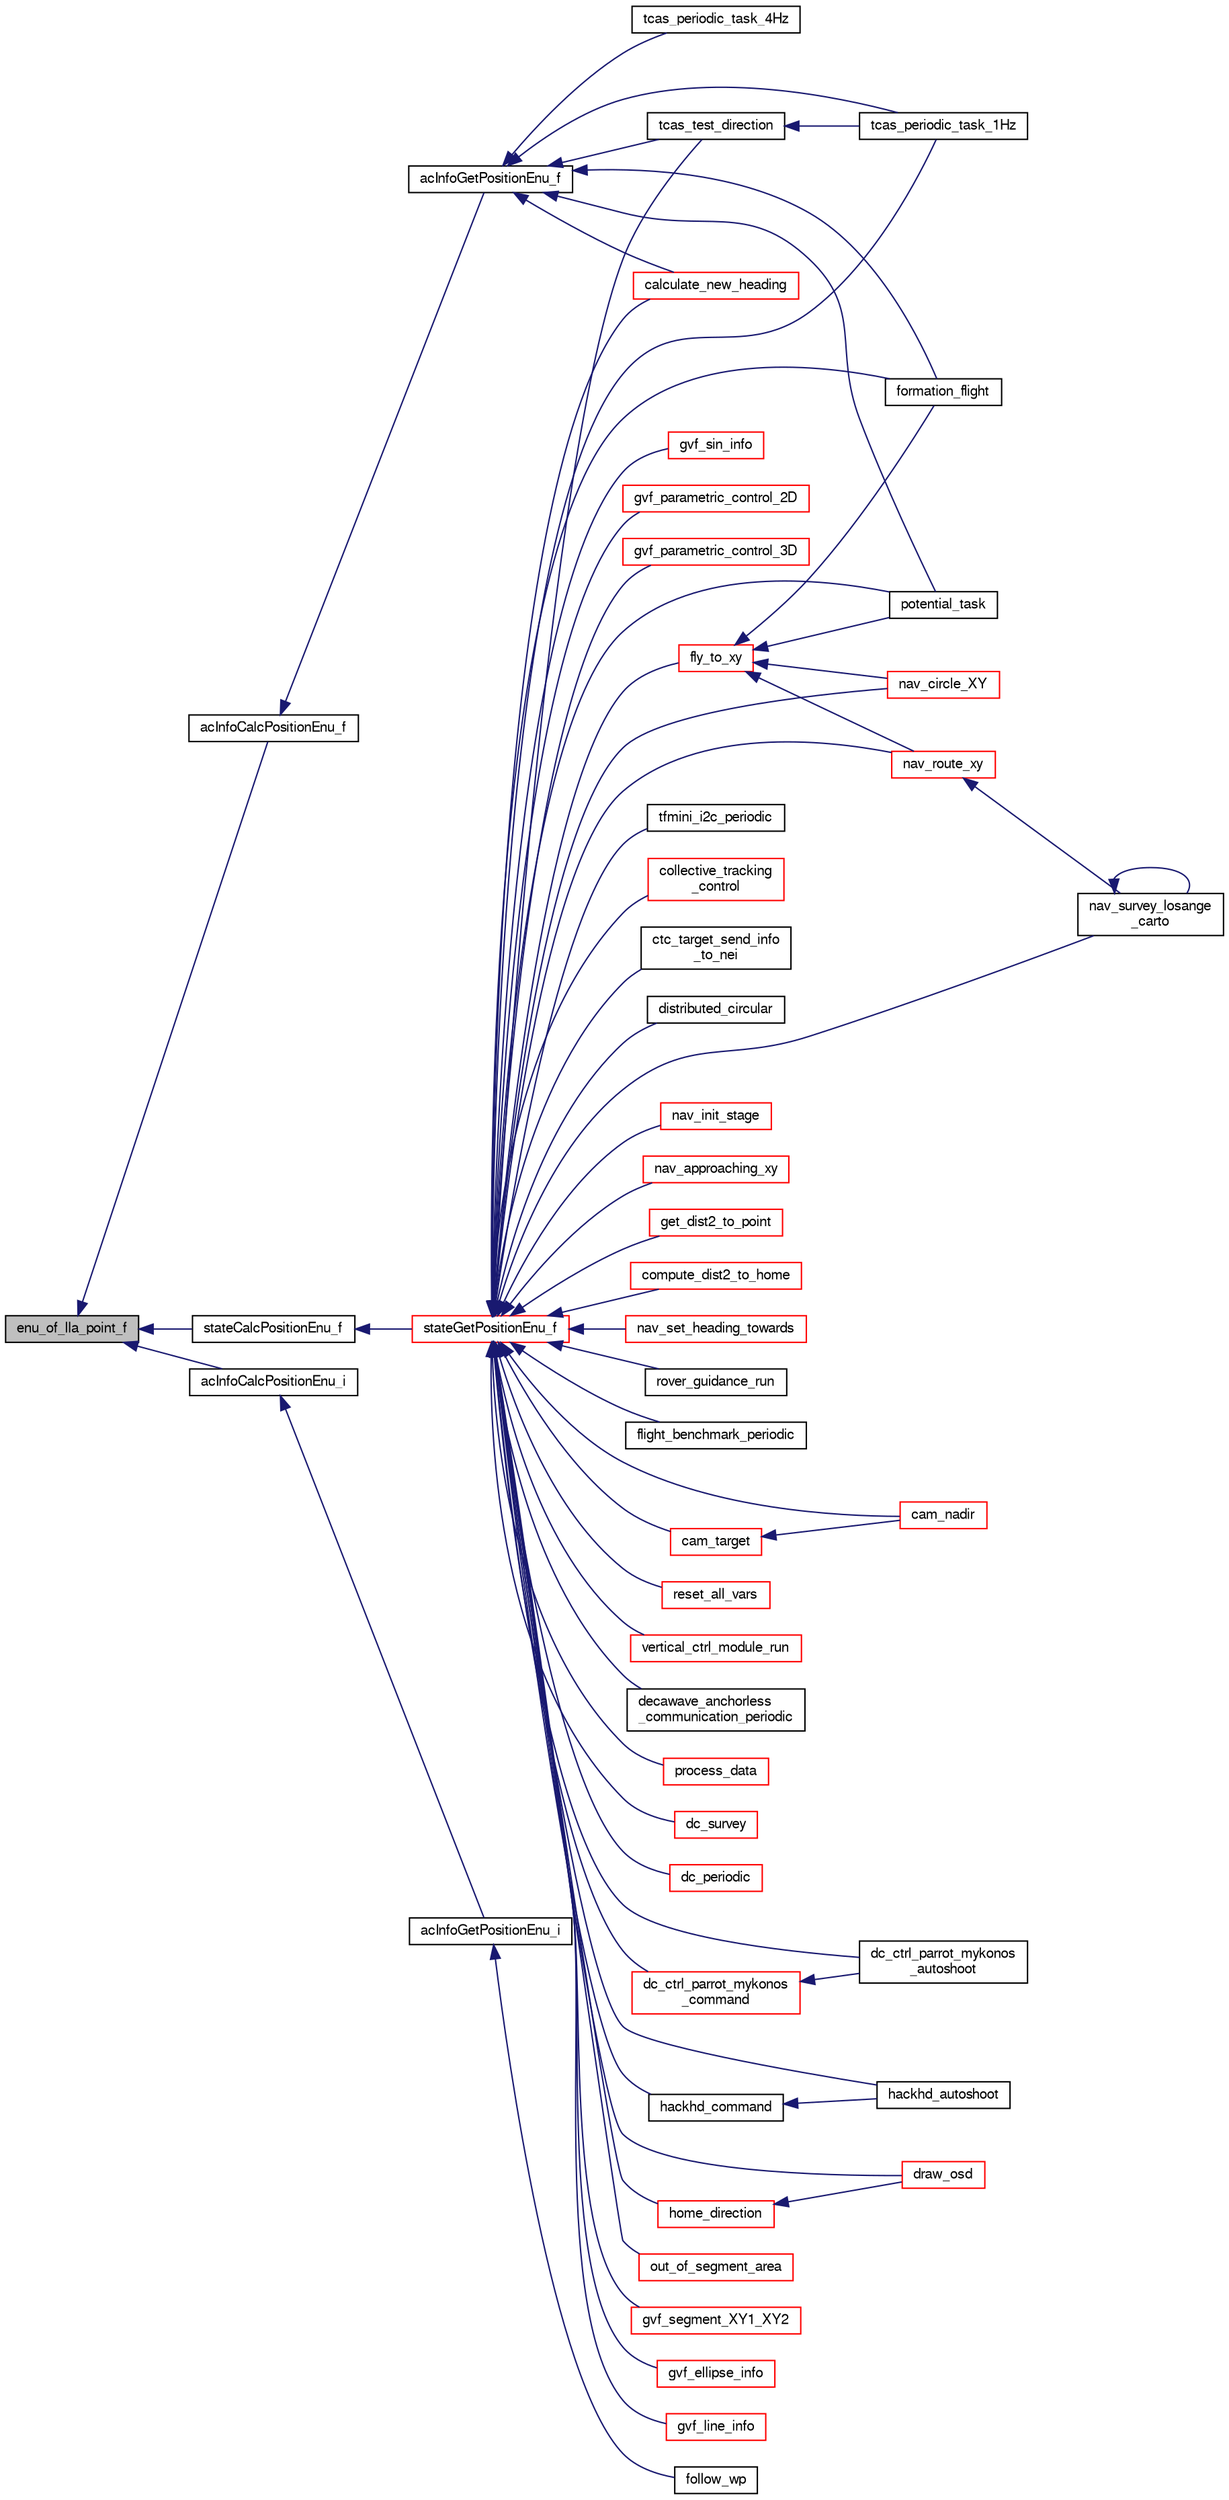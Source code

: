 digraph "enu_of_lla_point_f"
{
  edge [fontname="FreeSans",fontsize="10",labelfontname="FreeSans",labelfontsize="10"];
  node [fontname="FreeSans",fontsize="10",shape=record];
  rankdir="LR";
  Node1 [label="enu_of_lla_point_f",height=0.2,width=0.4,color="black", fillcolor="grey75", style="filled", fontcolor="black"];
  Node1 -> Node2 [dir="back",color="midnightblue",fontsize="10",style="solid",fontname="FreeSans"];
  Node2 [label="acInfoCalcPositionEnu_f",height=0.2,width=0.4,color="black", fillcolor="white", style="filled",URL="$group__ac__info.html#ga5f26bc7946ecd4d712ed0baa6cbe8dd1"];
  Node2 -> Node3 [dir="back",color="midnightblue",fontsize="10",style="solid",fontname="FreeSans"];
  Node3 [label="acInfoGetPositionEnu_f",height=0.2,width=0.4,color="black", fillcolor="white", style="filled",URL="$group__ac__info.html#ga525710b691b4f60d3e55c3c4b2cb092c",tooltip="Get position in local ENU coordinates (float). "];
  Node3 -> Node4 [dir="back",color="midnightblue",fontsize="10",style="solid",fontname="FreeSans"];
  Node4 [label="formation_flight",height=0.2,width=0.4,color="black", fillcolor="white", style="filled",URL="$formation_8h.html#a18de0c4f9e864cb4db84458b33b463dd"];
  Node3 -> Node5 [dir="back",color="midnightblue",fontsize="10",style="solid",fontname="FreeSans"];
  Node5 [label="potential_task",height=0.2,width=0.4,color="black", fillcolor="white", style="filled",URL="$potential_8h.html#a2ecae8ed4b80ccfece655453a56db7cd"];
  Node3 -> Node6 [dir="back",color="midnightblue",fontsize="10",style="solid",fontname="FreeSans"];
  Node6 [label="tcas_test_direction",height=0.2,width=0.4,color="black", fillcolor="white", style="filled",URL="$tcas_8c.html#a5baa7069079b8f1211e22af90cf7593b"];
  Node6 -> Node7 [dir="back",color="midnightblue",fontsize="10",style="solid",fontname="FreeSans"];
  Node7 [label="tcas_periodic_task_1Hz",height=0.2,width=0.4,color="black", fillcolor="white", style="filled",URL="$tcas_8h.html#adb2f00821358ed6ad0f366e6a2422558"];
  Node3 -> Node7 [dir="back",color="midnightblue",fontsize="10",style="solid",fontname="FreeSans"];
  Node3 -> Node8 [dir="back",color="midnightblue",fontsize="10",style="solid",fontname="FreeSans"];
  Node8 [label="tcas_periodic_task_4Hz",height=0.2,width=0.4,color="black", fillcolor="white", style="filled",URL="$tcas_8h.html#aa520d855e76e58f77855603fde040497"];
  Node3 -> Node9 [dir="back",color="midnightblue",fontsize="10",style="solid",fontname="FreeSans"];
  Node9 [label="calculate_new_heading",height=0.2,width=0.4,color="red", fillcolor="white", style="filled",URL="$nav__fish_8c.html#aabac53beb17b84ea4474a72fb85e2abb",tooltip="calculates new variation of the heading for the uav based on current state "];
  Node1 -> Node10 [dir="back",color="midnightblue",fontsize="10",style="solid",fontname="FreeSans"];
  Node10 [label="acInfoCalcPositionEnu_i",height=0.2,width=0.4,color="black", fillcolor="white", style="filled",URL="$group__ac__info.html#gad27d2e9d1854b608ee9d187eb51a368e"];
  Node10 -> Node11 [dir="back",color="midnightblue",fontsize="10",style="solid",fontname="FreeSans"];
  Node11 [label="acInfoGetPositionEnu_i",height=0.2,width=0.4,color="black", fillcolor="white", style="filled",URL="$group__ac__info.html#ga375088f288d8540b8f3404c6a58f4646",tooltip="Get position in local ENU coordinates (int). "];
  Node11 -> Node12 [dir="back",color="midnightblue",fontsize="10",style="solid",fontname="FreeSans"];
  Node12 [label="follow_wp",height=0.2,width=0.4,color="black", fillcolor="white", style="filled",URL="$follow_8h.html#a193d671739e35bbb235456cb3b65e9ff"];
  Node1 -> Node13 [dir="back",color="midnightblue",fontsize="10",style="solid",fontname="FreeSans"];
  Node13 [label="stateCalcPositionEnu_f",height=0.2,width=0.4,color="black", fillcolor="white", style="filled",URL="$group__state__position.html#ga718066acd9581365ca5c2aacb29130fd"];
  Node13 -> Node14 [dir="back",color="midnightblue",fontsize="10",style="solid",fontname="FreeSans"];
  Node14 [label="stateGetPositionEnu_f",height=0.2,width=0.4,color="red", fillcolor="white", style="filled",URL="$group__state__position.html#ga545d479db45e1a9711e59736b6d1309b",tooltip="Get position in local ENU coordinates (float). "];
  Node14 -> Node15 [dir="back",color="midnightblue",fontsize="10",style="solid",fontname="FreeSans"];
  Node15 [label="nav_init_stage",height=0.2,width=0.4,color="red", fillcolor="white", style="filled",URL="$common__flight__plan_8h.html#a2580ee456d7dd3d157fd7c43ad2eac2d",tooltip="needs to be implemented by fixedwing and rotorcraft seperately "];
  Node14 -> Node16 [dir="back",color="midnightblue",fontsize="10",style="solid",fontname="FreeSans"];
  Node16 [label="nav_circle_XY",height=0.2,width=0.4,color="red", fillcolor="white", style="filled",URL="$nav_8h.html#ad1b9d2e8da4a32477ca8bedc0bca86fe",tooltip="Angle from center to mobile. "];
  Node14 -> Node17 [dir="back",color="midnightblue",fontsize="10",style="solid",fontname="FreeSans"];
  Node17 [label="nav_approaching_xy",height=0.2,width=0.4,color="red", fillcolor="white", style="filled",URL="$nav_8h.html#a249451b8d1fe0b19866ea68e0d8b86df",tooltip="Decide if the UAV is approaching the current waypoint. "];
  Node14 -> Node18 [dir="back",color="midnightblue",fontsize="10",style="solid",fontname="FreeSans"];
  Node18 [label="fly_to_xy",height=0.2,width=0.4,color="red", fillcolor="white", style="filled",URL="$nav_8h.html#ae9d11d2e378b23ecbee86419cbf341f0",tooltip="Computes desired_x, desired_y and desired_course. "];
  Node18 -> Node4 [dir="back",color="midnightblue",fontsize="10",style="solid",fontname="FreeSans"];
  Node18 -> Node16 [dir="back",color="midnightblue",fontsize="10",style="solid",fontname="FreeSans"];
  Node18 -> Node19 [dir="back",color="midnightblue",fontsize="10",style="solid",fontname="FreeSans"];
  Node19 [label="nav_route_xy",height=0.2,width=0.4,color="red", fillcolor="white", style="filled",URL="$nav_8h.html#ab4247c9f3dc0417690e1404add032cbe",tooltip="Computes the carrot position along the desired segment. "];
  Node19 -> Node20 [dir="back",color="midnightblue",fontsize="10",style="solid",fontname="FreeSans"];
  Node20 [label="nav_survey_losange\l_carto",height=0.2,width=0.4,color="black", fillcolor="white", style="filled",URL="$cartography_8h.html#a3f8bdbaa19cc5d01bc33022d2c609441"];
  Node20 -> Node20 [dir="back",color="midnightblue",fontsize="10",style="solid",fontname="FreeSans"];
  Node18 -> Node5 [dir="back",color="midnightblue",fontsize="10",style="solid",fontname="FreeSans"];
  Node14 -> Node19 [dir="back",color="midnightblue",fontsize="10",style="solid",fontname="FreeSans"];
  Node14 -> Node21 [dir="back",color="midnightblue",fontsize="10",style="solid",fontname="FreeSans"];
  Node21 [label="get_dist2_to_point",height=0.2,width=0.4,color="red", fillcolor="white", style="filled",URL="$rotorcraft_2navigation_8h.html#a8d1993c8a477f958aca66e59ff82974e",tooltip="Returns squared horizontal distance to given point. "];
  Node14 -> Node22 [dir="back",color="midnightblue",fontsize="10",style="solid",fontname="FreeSans"];
  Node22 [label="compute_dist2_to_home",height=0.2,width=0.4,color="red", fillcolor="white", style="filled",URL="$common__nav_8h.html#a4603515f41786b54ea9383a65a9f249e",tooltip="Computes squared distance to the HOME waypoint potentially sets too_far_from_home. "];
  Node14 -> Node23 [dir="back",color="midnightblue",fontsize="10",style="solid",fontname="FreeSans"];
  Node23 [label="nav_set_heading_towards",height=0.2,width=0.4,color="red", fillcolor="white", style="filled",URL="$rover_2navigation_8h.html#a497df0753fcbcd7b681341695228527c",tooltip="Set heading to point towards x,y position in local coordinates. "];
  Node14 -> Node24 [dir="back",color="midnightblue",fontsize="10",style="solid",fontname="FreeSans"];
  Node24 [label="rover_guidance_run",height=0.2,width=0.4,color="black", fillcolor="white", style="filled",URL="$rover__guidance_8h.html#a1c5d14152545935d78448eae5d0a6b6d"];
  Node14 -> Node25 [dir="back",color="midnightblue",fontsize="10",style="solid",fontname="FreeSans"];
  Node25 [label="flight_benchmark_periodic",height=0.2,width=0.4,color="black", fillcolor="white", style="filled",URL="$flight__benchmark_8h.html#a42ae975c1caf0cfcf6d713897773a16a"];
  Node14 -> Node26 [dir="back",color="midnightblue",fontsize="10",style="solid",fontname="FreeSans"];
  Node26 [label="cam_target",height=0.2,width=0.4,color="red", fillcolor="white", style="filled",URL="$cam_8c.html#aab3da8ed719ee01699f50450b3df3b13",tooltip="Computes the right angles from target_x, target_y, target_alt. "];
  Node26 -> Node27 [dir="back",color="midnightblue",fontsize="10",style="solid",fontname="FreeSans"];
  Node27 [label="cam_nadir",height=0.2,width=0.4,color="red", fillcolor="white", style="filled",URL="$cam_8c.html#aa5c7c762b35b57ec479e6244f006c5d1",tooltip="Point straight down. "];
  Node14 -> Node27 [dir="back",color="midnightblue",fontsize="10",style="solid",fontname="FreeSans"];
  Node14 -> Node20 [dir="back",color="midnightblue",fontsize="10",style="solid",fontname="FreeSans"];
  Node14 -> Node28 [dir="back",color="midnightblue",fontsize="10",style="solid",fontname="FreeSans"];
  Node28 [label="reset_all_vars",height=0.2,width=0.4,color="red", fillcolor="white", style="filled",URL="$optical__flow__landing_8c.html#a46c9da8aa58fea58306c6a47b9f21c89",tooltip="Reset all variables: "];
  Node14 -> Node29 [dir="back",color="midnightblue",fontsize="10",style="solid",fontname="FreeSans"];
  Node29 [label="vertical_ctrl_module_run",height=0.2,width=0.4,color="red", fillcolor="white", style="filled",URL="$optical__flow__landing_8c.html#a9628e4f2b9a046bb7ff80c208ab85daa",tooltip="Run the optical flow landing module. "];
  Node14 -> Node30 [dir="back",color="midnightblue",fontsize="10",style="solid",fontname="FreeSans"];
  Node30 [label="decawave_anchorless\l_communication_periodic",height=0.2,width=0.4,color="black", fillcolor="white", style="filled",URL="$decawave__anchorless__communication_8h.html#a666f8ed1285e6941cc47eeef8857a2bd",tooltip="This function periodically sends state data over the serial (which is received by the arduino) ..."];
  Node14 -> Node31 [dir="back",color="midnightblue",fontsize="10",style="solid",fontname="FreeSans"];
  Node31 [label="process_data",height=0.2,width=0.4,color="red", fillcolor="white", style="filled",URL="$dw1000__arduino_8c.html#acac53dcc1b2e1d953c1642b3b15afe4c"];
  Node14 -> Node32 [dir="back",color="midnightblue",fontsize="10",style="solid",fontname="FreeSans"];
  Node32 [label="dc_survey",height=0.2,width=0.4,color="red", fillcolor="white", style="filled",URL="$dc_8h.html#a2b50d2725b576697bde98a8bdb358093",tooltip="Sets the dc control in distance mode. "];
  Node14 -> Node33 [dir="back",color="midnightblue",fontsize="10",style="solid",fontname="FreeSans"];
  Node33 [label="dc_periodic",height=0.2,width=0.4,color="red", fillcolor="white", style="filled",URL="$dc_8h.html#a2a976ddc273dfdd99eb8638c364e9305",tooltip="periodic function "];
  Node14 -> Node34 [dir="back",color="midnightblue",fontsize="10",style="solid",fontname="FreeSans"];
  Node34 [label="dc_ctrl_parrot_mykonos\l_command",height=0.2,width=0.4,color="red", fillcolor="white", style="filled",URL="$dc__ctrl__parrot__mykonos_8h.html#ada25bf7434ae8e4368a55698a470b1c6"];
  Node34 -> Node35 [dir="back",color="midnightblue",fontsize="10",style="solid",fontname="FreeSans"];
  Node35 [label="dc_ctrl_parrot_mykonos\l_autoshoot",height=0.2,width=0.4,color="black", fillcolor="white", style="filled",URL="$dc__ctrl__parrot__mykonos_8h.html#a4b0793ac6b99c52fcfd7fa9fda02cfda"];
  Node14 -> Node35 [dir="back",color="midnightblue",fontsize="10",style="solid",fontname="FreeSans"];
  Node14 -> Node36 [dir="back",color="midnightblue",fontsize="10",style="solid",fontname="FreeSans"];
  Node36 [label="hackhd_command",height=0.2,width=0.4,color="black", fillcolor="white", style="filled",URL="$hackhd_8h.html#af32d92b29b1c7179834f3877c59069d1"];
  Node36 -> Node37 [dir="back",color="midnightblue",fontsize="10",style="solid",fontname="FreeSans"];
  Node37 [label="hackhd_autoshoot",height=0.2,width=0.4,color="black", fillcolor="white", style="filled",URL="$hackhd_8h.html#a91f9f6ee79244d1a804e0a7abfb8812a"];
  Node14 -> Node37 [dir="back",color="midnightblue",fontsize="10",style="solid",fontname="FreeSans"];
  Node14 -> Node38 [dir="back",color="midnightblue",fontsize="10",style="solid",fontname="FreeSans"];
  Node38 [label="home_direction",height=0.2,width=0.4,color="red", fillcolor="white", style="filled",URL="$max7456_8c.html#af647f85cf21dab23d18ac36c8beadd20"];
  Node38 -> Node39 [dir="back",color="midnightblue",fontsize="10",style="solid",fontname="FreeSans"];
  Node39 [label="draw_osd",height=0.2,width=0.4,color="red", fillcolor="white", style="filled",URL="$max7456_8c.html#a079837dac11983fe67050e136b0080e4"];
  Node14 -> Node39 [dir="back",color="midnightblue",fontsize="10",style="solid",fontname="FreeSans"];
  Node14 -> Node40 [dir="back",color="midnightblue",fontsize="10",style="solid",fontname="FreeSans"];
  Node40 [label="out_of_segment_area",height=0.2,width=0.4,color="red", fillcolor="white", style="filled",URL="$gvf_8c.html#a65f6cd8e6cb6d2da2e96af25c1ce412c"];
  Node14 -> Node41 [dir="back",color="midnightblue",fontsize="10",style="solid",fontname="FreeSans"];
  Node41 [label="gvf_segment_XY1_XY2",height=0.2,width=0.4,color="red", fillcolor="white", style="filled",URL="$gvf_8h.html#a1d3d6f723a14fdd4a934b5d3483fb451"];
  Node14 -> Node42 [dir="back",color="midnightblue",fontsize="10",style="solid",fontname="FreeSans"];
  Node42 [label="gvf_ellipse_info",height=0.2,width=0.4,color="red", fillcolor="white", style="filled",URL="$gvf__ellipse_8h.html#a706f8b1069124ea65d6fed5f0c433cd8"];
  Node14 -> Node43 [dir="back",color="midnightblue",fontsize="10",style="solid",fontname="FreeSans"];
  Node43 [label="gvf_line_info",height=0.2,width=0.4,color="red", fillcolor="white", style="filled",URL="$gvf__line_8h.html#a5ae2a7f2a5e28b3109549ee8ac57c530"];
  Node14 -> Node44 [dir="back",color="midnightblue",fontsize="10",style="solid",fontname="FreeSans"];
  Node44 [label="gvf_sin_info",height=0.2,width=0.4,color="red", fillcolor="white", style="filled",URL="$gvf__sin_8h.html#ace5deeaf93e4442d1adaa47aea4bdc87"];
  Node14 -> Node45 [dir="back",color="midnightblue",fontsize="10",style="solid",fontname="FreeSans"];
  Node45 [label="gvf_parametric_control_2D",height=0.2,width=0.4,color="red", fillcolor="white", style="filled",URL="$gvf__parametric_8h.html#a0bf257db90fb490ee9a81e2b11bf4ff0"];
  Node14 -> Node46 [dir="back",color="midnightblue",fontsize="10",style="solid",fontname="FreeSans"];
  Node46 [label="gvf_parametric_control_3D",height=0.2,width=0.4,color="red", fillcolor="white", style="filled",URL="$gvf__parametric_8h.html#a03440442b6ccf59e11311446f386186e"];
  Node14 -> Node47 [dir="back",color="midnightblue",fontsize="10",style="solid",fontname="FreeSans"];
  Node47 [label="tfmini_i2c_periodic",height=0.2,width=0.4,color="black", fillcolor="white", style="filled",URL="$tfmini__i2c_8h.html#a67597f5e58e3cd1ae90e934b74bf7461",tooltip="Get the ranger current distance value. "];
  Node14 -> Node48 [dir="back",color="midnightblue",fontsize="10",style="solid",fontname="FreeSans"];
  Node48 [label="collective_tracking\l_control",height=0.2,width=0.4,color="red", fillcolor="white", style="filled",URL="$ctc_8h.html#a03d5c465a0472d27b89a510004d97daa"];
  Node14 -> Node49 [dir="back",color="midnightblue",fontsize="10",style="solid",fontname="FreeSans"];
  Node49 [label="ctc_target_send_info\l_to_nei",height=0.2,width=0.4,color="black", fillcolor="white", style="filled",URL="$ctc__target_8h.html#a1bd09dfa4fe42657ce4e7719e3a1553b"];
  Node14 -> Node50 [dir="back",color="midnightblue",fontsize="10",style="solid",fontname="FreeSans"];
  Node50 [label="distributed_circular",height=0.2,width=0.4,color="black", fillcolor="white", style="filled",URL="$dcf_8h.html#af9b1e37124f7524c47f9e4621d1e7c98"];
  Node14 -> Node4 [dir="back",color="midnightblue",fontsize="10",style="solid",fontname="FreeSans"];
  Node14 -> Node5 [dir="back",color="midnightblue",fontsize="10",style="solid",fontname="FreeSans"];
  Node14 -> Node6 [dir="back",color="midnightblue",fontsize="10",style="solid",fontname="FreeSans"];
  Node14 -> Node7 [dir="back",color="midnightblue",fontsize="10",style="solid",fontname="FreeSans"];
  Node14 -> Node9 [dir="back",color="midnightblue",fontsize="10",style="solid",fontname="FreeSans"];
}
